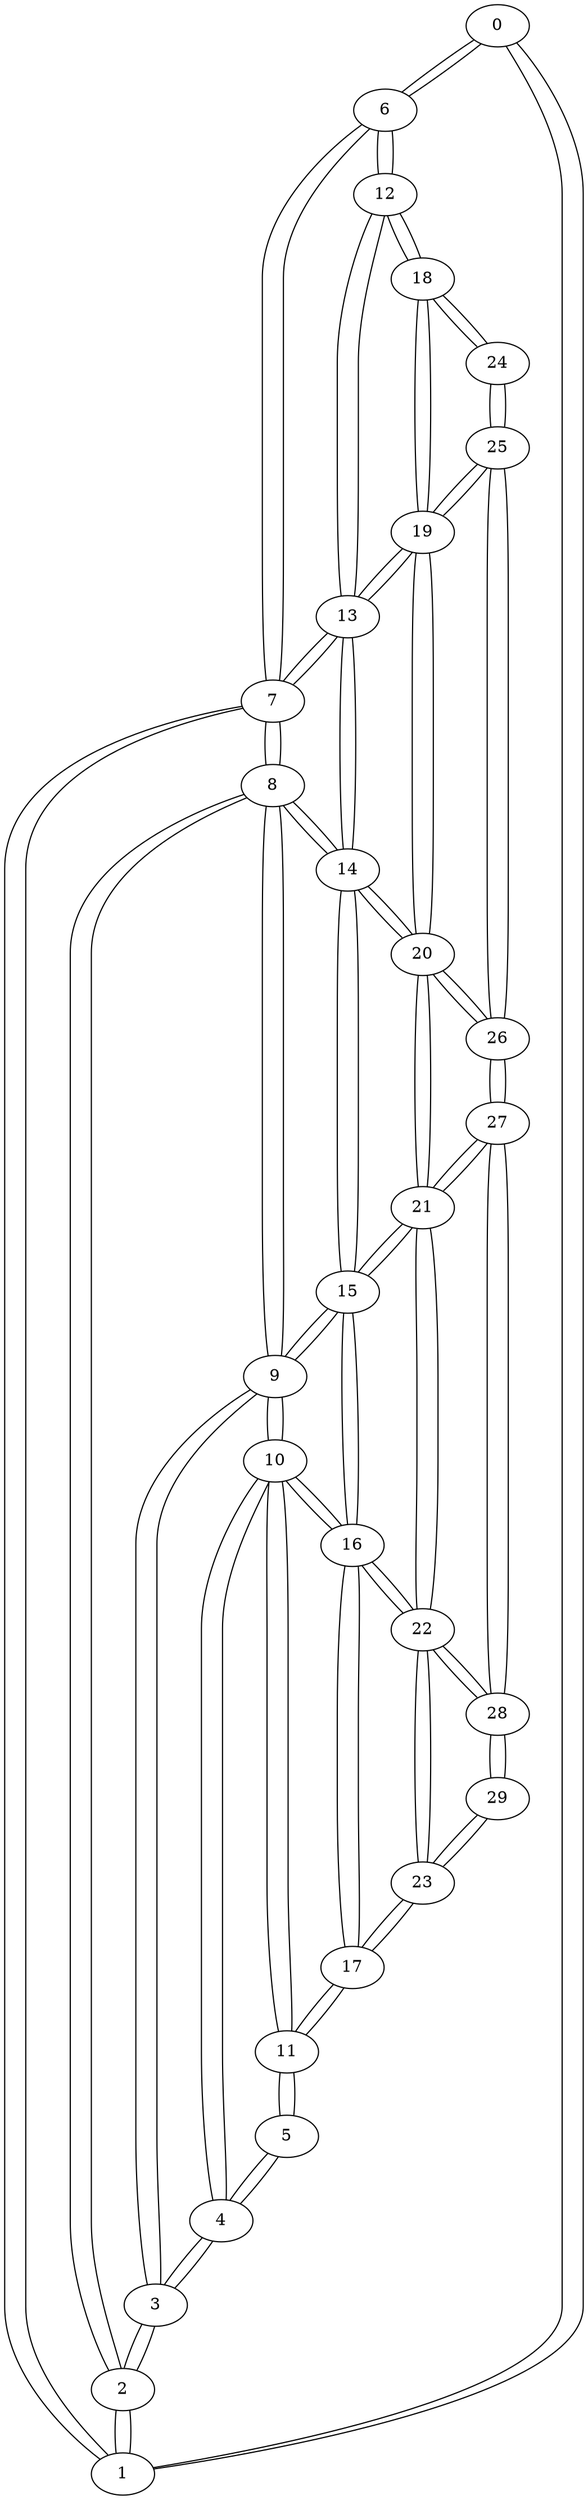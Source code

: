graph sample {
0 -- 6;
6 -- 0;
0 -- 1;
1 -- 0;
1 -- 7;
7 -- 1;
1 -- 2;
2 -- 1;
2 -- 8;
8 -- 2;
2 -- 3;
3 -- 2;
3 -- 9;
9 -- 3;
3 -- 4;
4 -- 3;
4 -- 10;
10 -- 4;
4 -- 5;
5 -- 4;
5 -- 11;
11 -- 5;
6 -- 12;
12 -- 6;
6 -- 7;
7 -- 6;
7 -- 13;
13 -- 7;
7 -- 8;
8 -- 7;
8 -- 14;
14 -- 8;
8 -- 9;
9 -- 8;
9 -- 15;
15 -- 9;
9 -- 10;
10 -- 9;
10 -- 16;
16 -- 10;
10 -- 11;
11 -- 10;
11 -- 17;
17 -- 11;
12 -- 18;
18 -- 12;
12 -- 13;
13 -- 12;
13 -- 19;
19 -- 13;
13 -- 14;
14 -- 13;
14 -- 20;
20 -- 14;
14 -- 15;
15 -- 14;
15 -- 21;
21 -- 15;
15 -- 16;
16 -- 15;
16 -- 22;
22 -- 16;
16 -- 17;
17 -- 16;
17 -- 23;
23 -- 17;
18 -- 24;
24 -- 18;
18 -- 19;
19 -- 18;
19 -- 25;
25 -- 19;
19 -- 20;
20 -- 19;
20 -- 26;
26 -- 20;
20 -- 21;
21 -- 20;
21 -- 27;
27 -- 21;
21 -- 22;
22 -- 21;
22 -- 28;
28 -- 22;
22 -- 23;
23 -- 22;
23 -- 29;
29 -- 23;
24 -- 25;
25 -- 24;
25 -- 26;
26 -- 25;
26 -- 27;
27 -- 26;
27 -- 28;
28 -- 27;
28 -- 29;
29 -- 28;
}